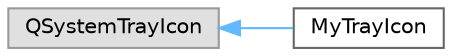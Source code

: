 digraph "类继承关系图"
{
 // LATEX_PDF_SIZE
  bgcolor="transparent";
  edge [fontname=Helvetica,fontsize=10,labelfontname=Helvetica,labelfontsize=10];
  node [fontname=Helvetica,fontsize=10,shape=box,height=0.2,width=0.4];
  rankdir="LR";
  Node0 [id="Node000000",label="QSystemTrayIcon",height=0.2,width=0.4,color="grey60", fillcolor="#E0E0E0", style="filled",tooltip=" "];
  Node0 -> Node1 [id="edge353_Node000000_Node000001",dir="back",color="steelblue1",style="solid",tooltip=" "];
  Node1 [id="Node000001",label="MyTrayIcon",height=0.2,width=0.4,color="grey40", fillcolor="white", style="filled",URL="$class_my_tray_icon.html",tooltip="自定义系统托盘图标类，继承自 QSystemTrayIcon，支持闪烁、菜单和消息显示"];
}
